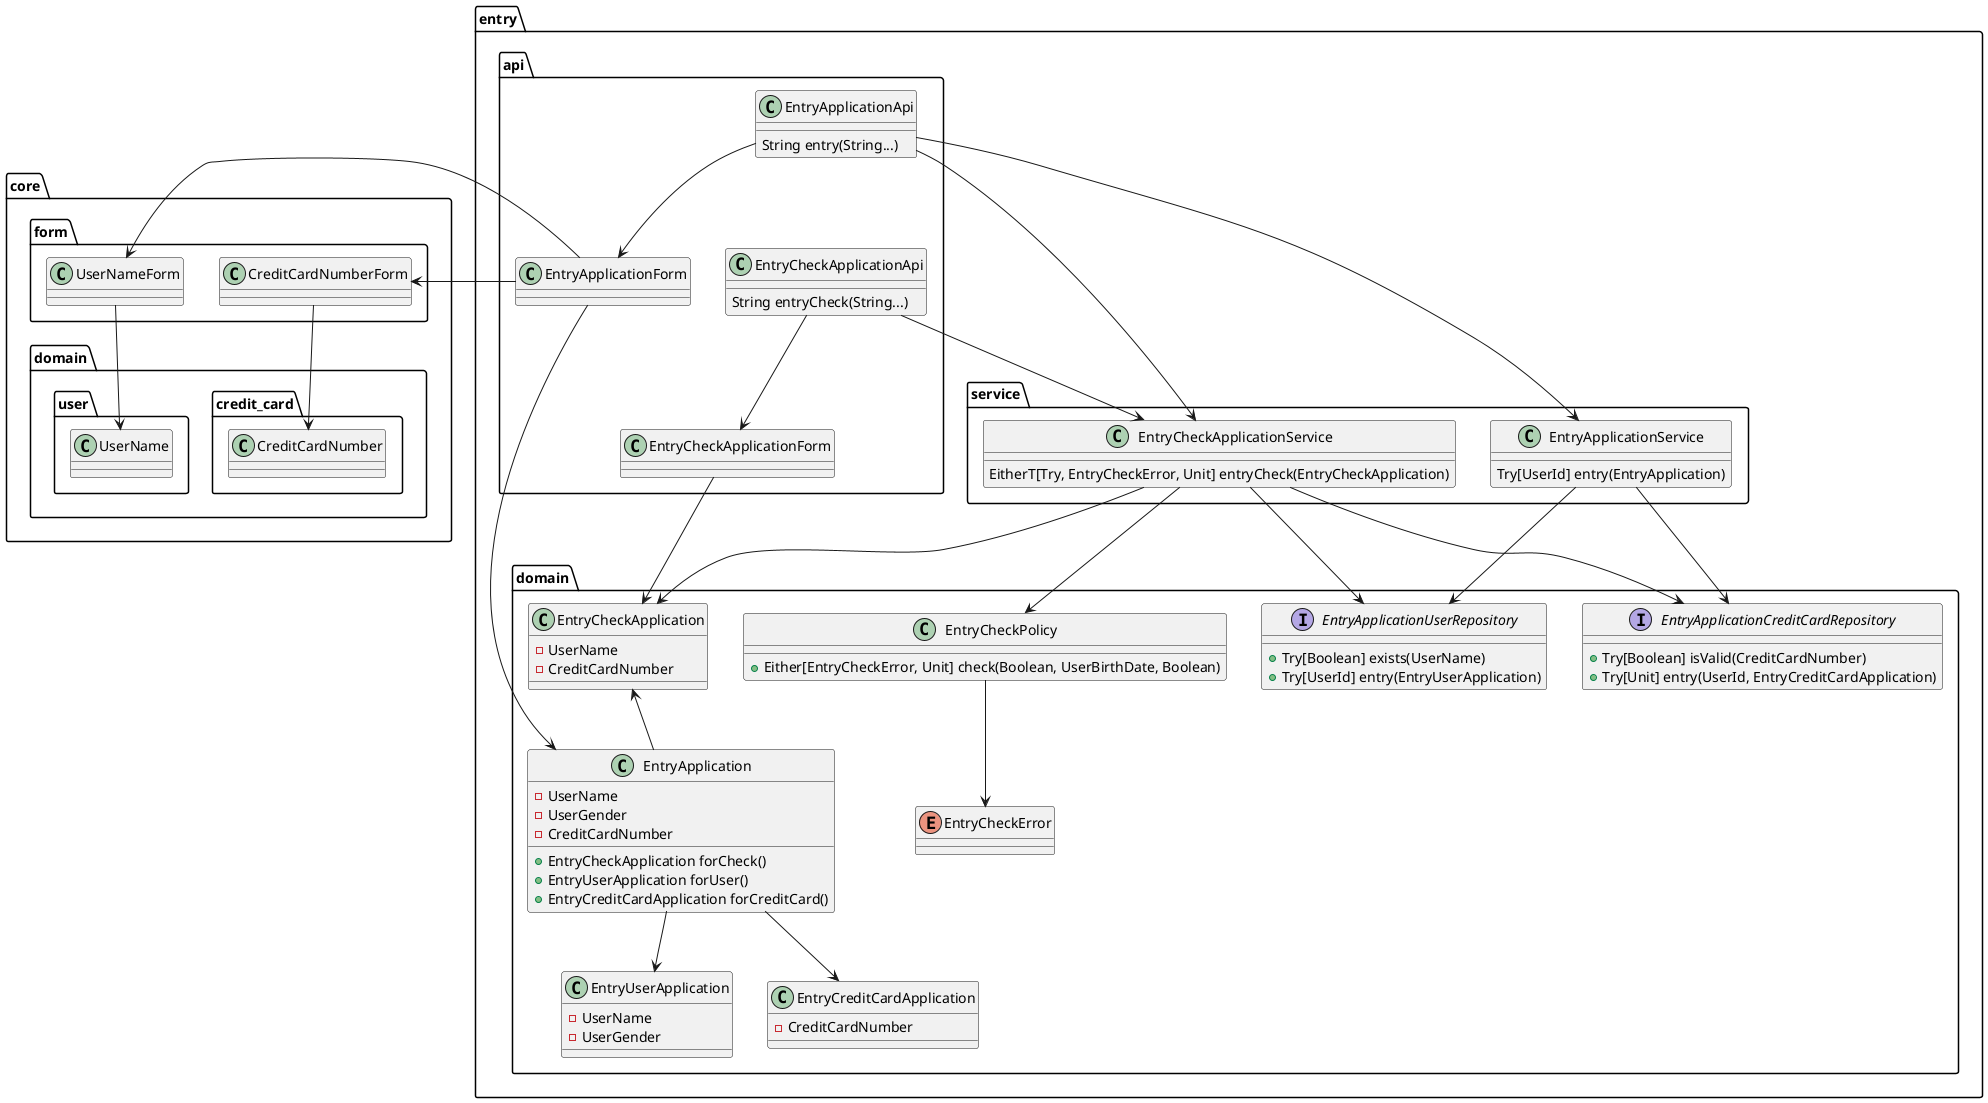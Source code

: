 @startuml

namespace core {
  namespace domain {
    namespace credit_card {
      class CreditCardNumber
    }
    namespace user {
      class UserName
    }
  }
  namespace form {
    class CreditCardNumberForm

    class UserNameForm
  }
}

core.form.CreditCardNumberForm --> core.domain.credit_card.CreditCardNumber
core.form.UserNameForm --> core.domain.user.UserName

namespace entry {
  namespace api {
    class EntryApplicationApi {
      String entry(String...)
    }
    class EntryCheckApplicationApi {
      String entryCheck(String...)
    }
    class EntryApplicationForm
    class EntryCheckApplicationForm
    EntryApplicationApi --> EntryApplicationForm
    EntryCheckApplicationApi --> EntryCheckApplicationForm
    EntryApplicationApi -[hidden]down-> EntryCheckApplicationApi
  }
  namespace service {
    class EntryApplicationService {
      Try[UserId] entry(EntryApplication)
    }
    class EntryCheckApplicationService {
      EitherT[Try, EntryCheckError, Unit] entryCheck(EntryCheckApplication)
    }
  }
  namespace domain {
    class EntryApplication {
      - UserName
      - UserGender
      - CreditCardNumber
      + EntryCheckApplication forCheck()
      + EntryUserApplication forUser()
      + EntryCreditCardApplication forCreditCard()
    }
    class EntryUserApplication {
      - UserName
      - UserGender
    }
    class EntryCreditCardApplication {
      - CreditCardNumber
    }
    class EntryCheckApplication {
      - UserName
      - CreditCardNumber
    }
    EntryApplication --> EntryUserApplication
    EntryApplication --> EntryCreditCardApplication
    EntryApplication -up-> EntryCheckApplication

    enum EntryCheckError

    interface EntryApplicationUserRepository {
      + Try[Boolean] exists(UserName)
      + Try[UserId] entry(EntryUserApplication)
    }
    interface EntryApplicationCreditCardRepository {
      + Try[Boolean] isValid(CreditCardNumber)
      + Try[Unit] entry(UserId, EntryCreditCardApplication)
    }

    class EntryCheckPolicy {
      + Either[EntryCheckError, Unit] check(Boolean, UserBirthDate, Boolean)
    }

    EntryCheckPolicy --> EntryCheckError
  }
}
entry.service.EntryApplicationService --> entry.domain.EntryApplicationUserRepository
entry.service.EntryApplicationService --> entry.domain.EntryApplicationCreditCardRepository
entry.service.EntryCheckApplicationService --> entry.domain.EntryApplicationUserRepository
entry.service.EntryCheckApplicationService --> entry.domain.EntryApplicationCreditCardRepository
entry.service.EntryCheckApplicationService --> entry.domain.EntryCheckPolicy
entry.service.EntryCheckApplicationService --> entry.domain.EntryCheckApplication

entry.api.EntryApplicationForm -left-> core.form.CreditCardNumberForm
entry.api.EntryApplicationForm -left-> core.form.UserNameForm
entry.api.EntryApplicationForm --> entry.domain.EntryApplication
entry.api.EntryCheckApplicationForm --> entry.domain.EntryCheckApplication

entry.api.EntryApplicationApi -down-> entry.service.EntryApplicationService
entry.api.EntryApplicationApi -down-> entry.service.EntryCheckApplicationService
entry.api.EntryCheckApplicationApi -down-> entry.service.EntryCheckApplicationService

@enduml